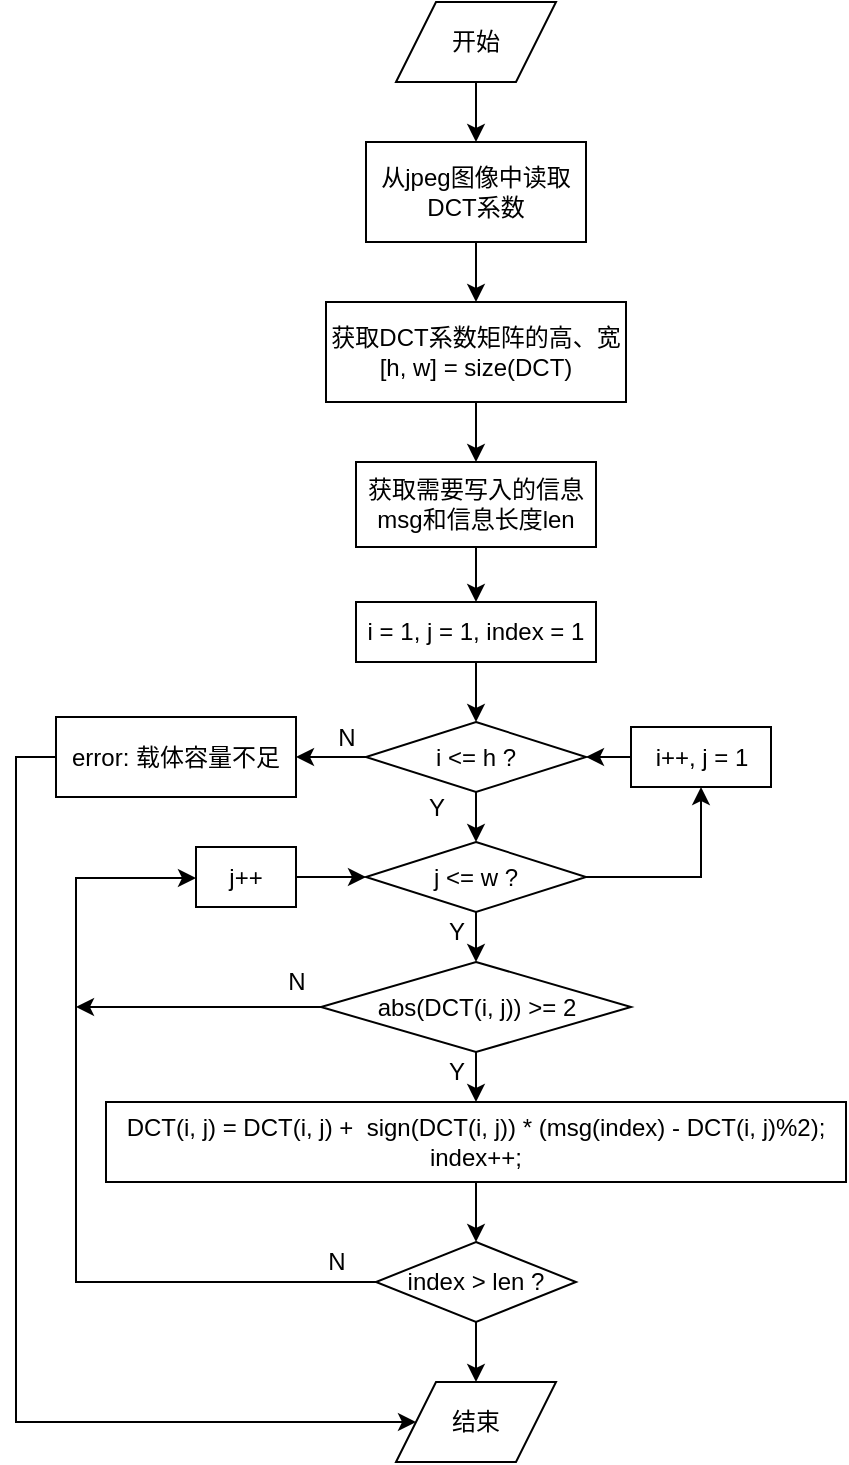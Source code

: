 <mxfile version="14.6.0" type="github">
  <diagram id="aFzxZkKyul_X_1EKVlJx" name="Page-1">
    <mxGraphModel dx="1148" dy="713" grid="1" gridSize="10" guides="1" tooltips="1" connect="1" arrows="1" fold="1" page="1" pageScale="1" pageWidth="850" pageHeight="1100" math="0" shadow="0">
      <root>
        <mxCell id="0" />
        <mxCell id="1" parent="0" />
        <mxCell id="gyy3-QgKAk2TTTREjQQV-3" value="" style="edgeStyle=orthogonalEdgeStyle;rounded=0;orthogonalLoop=1;jettySize=auto;html=1;" edge="1" parent="1" source="gyy3-QgKAk2TTTREjQQV-1" target="gyy3-QgKAk2TTTREjQQV-2">
          <mxGeometry relative="1" as="geometry" />
        </mxCell>
        <mxCell id="gyy3-QgKAk2TTTREjQQV-1" value="开始" style="shape=parallelogram;perimeter=parallelogramPerimeter;whiteSpace=wrap;html=1;fixedSize=1;" vertex="1" parent="1">
          <mxGeometry x="360" y="40" width="80" height="40" as="geometry" />
        </mxCell>
        <mxCell id="gyy3-QgKAk2TTTREjQQV-5" style="edgeStyle=orthogonalEdgeStyle;rounded=0;orthogonalLoop=1;jettySize=auto;html=1;" edge="1" parent="1" source="gyy3-QgKAk2TTTREjQQV-2" target="gyy3-QgKAk2TTTREjQQV-4">
          <mxGeometry relative="1" as="geometry" />
        </mxCell>
        <mxCell id="gyy3-QgKAk2TTTREjQQV-2" value="从jpeg图像中读取DCT系数" style="whiteSpace=wrap;html=1;" vertex="1" parent="1">
          <mxGeometry x="345" y="110" width="110" height="50" as="geometry" />
        </mxCell>
        <mxCell id="gyy3-QgKAk2TTTREjQQV-7" style="edgeStyle=orthogonalEdgeStyle;rounded=0;orthogonalLoop=1;jettySize=auto;html=1;" edge="1" parent="1" source="gyy3-QgKAk2TTTREjQQV-4" target="gyy3-QgKAk2TTTREjQQV-6">
          <mxGeometry relative="1" as="geometry" />
        </mxCell>
        <mxCell id="gyy3-QgKAk2TTTREjQQV-4" value="获取DCT系数矩阵的高、宽&lt;br&gt;[h, w] = size(DCT)" style="whiteSpace=wrap;html=1;" vertex="1" parent="1">
          <mxGeometry x="325" y="190" width="150" height="50" as="geometry" />
        </mxCell>
        <mxCell id="gyy3-QgKAk2TTTREjQQV-9" style="edgeStyle=orthogonalEdgeStyle;rounded=0;orthogonalLoop=1;jettySize=auto;html=1;" edge="1" parent="1" source="gyy3-QgKAk2TTTREjQQV-6" target="gyy3-QgKAk2TTTREjQQV-8">
          <mxGeometry relative="1" as="geometry" />
        </mxCell>
        <mxCell id="gyy3-QgKAk2TTTREjQQV-6" value="获取需要写入的信息msg和信息长度len" style="whiteSpace=wrap;html=1;" vertex="1" parent="1">
          <mxGeometry x="340" y="270" width="120" height="42.5" as="geometry" />
        </mxCell>
        <mxCell id="gyy3-QgKAk2TTTREjQQV-12" style="edgeStyle=orthogonalEdgeStyle;rounded=0;orthogonalLoop=1;jettySize=auto;html=1;" edge="1" parent="1" source="gyy3-QgKAk2TTTREjQQV-8" target="gyy3-QgKAk2TTTREjQQV-10">
          <mxGeometry relative="1" as="geometry" />
        </mxCell>
        <mxCell id="gyy3-QgKAk2TTTREjQQV-8" value="i = 1, j = 1, index = 1" style="whiteSpace=wrap;html=1;" vertex="1" parent="1">
          <mxGeometry x="340" y="340" width="120" height="30" as="geometry" />
        </mxCell>
        <mxCell id="gyy3-QgKAk2TTTREjQQV-13" style="edgeStyle=orthogonalEdgeStyle;rounded=0;orthogonalLoop=1;jettySize=auto;html=1;" edge="1" parent="1" source="gyy3-QgKAk2TTTREjQQV-10" target="gyy3-QgKAk2TTTREjQQV-11">
          <mxGeometry relative="1" as="geometry" />
        </mxCell>
        <mxCell id="gyy3-QgKAk2TTTREjQQV-37" style="edgeStyle=orthogonalEdgeStyle;rounded=0;orthogonalLoop=1;jettySize=auto;html=1;" edge="1" parent="1" source="gyy3-QgKAk2TTTREjQQV-10" target="gyy3-QgKAk2TTTREjQQV-36">
          <mxGeometry relative="1" as="geometry" />
        </mxCell>
        <mxCell id="gyy3-QgKAk2TTTREjQQV-10" value="i &amp;lt;= h ?" style="rhombus;whiteSpace=wrap;html=1;" vertex="1" parent="1">
          <mxGeometry x="345" y="400" width="110" height="35" as="geometry" />
        </mxCell>
        <mxCell id="gyy3-QgKAk2TTTREjQQV-15" value="" style="edgeStyle=orthogonalEdgeStyle;rounded=0;orthogonalLoop=1;jettySize=auto;html=1;" edge="1" parent="1" source="gyy3-QgKAk2TTTREjQQV-11" target="gyy3-QgKAk2TTTREjQQV-14">
          <mxGeometry relative="1" as="geometry" />
        </mxCell>
        <mxCell id="gyy3-QgKAk2TTTREjQQV-32" style="edgeStyle=orthogonalEdgeStyle;rounded=0;orthogonalLoop=1;jettySize=auto;html=1;" edge="1" parent="1" source="gyy3-QgKAk2TTTREjQQV-11" target="gyy3-QgKAk2TTTREjQQV-30">
          <mxGeometry relative="1" as="geometry" />
        </mxCell>
        <mxCell id="gyy3-QgKAk2TTTREjQQV-11" value="j &amp;lt;= w ?" style="rhombus;whiteSpace=wrap;html=1;" vertex="1" parent="1">
          <mxGeometry x="345" y="460" width="110" height="35" as="geometry" />
        </mxCell>
        <mxCell id="gyy3-QgKAk2TTTREjQQV-17" style="edgeStyle=orthogonalEdgeStyle;rounded=0;orthogonalLoop=1;jettySize=auto;html=1;entryX=0.5;entryY=0;entryDx=0;entryDy=0;" edge="1" parent="1" source="gyy3-QgKAk2TTTREjQQV-14" target="gyy3-QgKAk2TTTREjQQV-16">
          <mxGeometry relative="1" as="geometry" />
        </mxCell>
        <mxCell id="gyy3-QgKAk2TTTREjQQV-24" style="edgeStyle=orthogonalEdgeStyle;rounded=0;orthogonalLoop=1;jettySize=auto;html=1;" edge="1" parent="1" source="gyy3-QgKAk2TTTREjQQV-14">
          <mxGeometry relative="1" as="geometry">
            <mxPoint x="200" y="542.5" as="targetPoint" />
          </mxGeometry>
        </mxCell>
        <mxCell id="gyy3-QgKAk2TTTREjQQV-14" value="abs(DCT(i, j)) &amp;gt;= 2" style="rhombus;whiteSpace=wrap;html=1;" vertex="1" parent="1">
          <mxGeometry x="322.5" y="520" width="155" height="45" as="geometry" />
        </mxCell>
        <mxCell id="gyy3-QgKAk2TTTREjQQV-19" style="edgeStyle=orthogonalEdgeStyle;rounded=0;orthogonalLoop=1;jettySize=auto;html=1;" edge="1" parent="1" source="gyy3-QgKAk2TTTREjQQV-16" target="gyy3-QgKAk2TTTREjQQV-18">
          <mxGeometry relative="1" as="geometry" />
        </mxCell>
        <mxCell id="gyy3-QgKAk2TTTREjQQV-16" value="DCT(i, j) = DCT(i, j) +&amp;nbsp; sign(DCT(i, j)) * (msg(index) - DCT(i, j)%2);&lt;br&gt;index++;" style="whiteSpace=wrap;html=1;" vertex="1" parent="1">
          <mxGeometry x="215" y="590" width="370" height="40" as="geometry" />
        </mxCell>
        <mxCell id="gyy3-QgKAk2TTTREjQQV-23" style="edgeStyle=orthogonalEdgeStyle;rounded=0;orthogonalLoop=1;jettySize=auto;html=1;" edge="1" parent="1" source="gyy3-QgKAk2TTTREjQQV-18" target="gyy3-QgKAk2TTTREjQQV-21">
          <mxGeometry relative="1" as="geometry">
            <Array as="points">
              <mxPoint x="200" y="680" />
              <mxPoint x="200" y="478" />
            </Array>
          </mxGeometry>
        </mxCell>
        <mxCell id="gyy3-QgKAk2TTTREjQQV-35" style="edgeStyle=orthogonalEdgeStyle;rounded=0;orthogonalLoop=1;jettySize=auto;html=1;" edge="1" parent="1" source="gyy3-QgKAk2TTTREjQQV-18" target="gyy3-QgKAk2TTTREjQQV-34">
          <mxGeometry relative="1" as="geometry" />
        </mxCell>
        <mxCell id="gyy3-QgKAk2TTTREjQQV-18" value="index &amp;gt; len ?" style="rhombus;whiteSpace=wrap;html=1;" vertex="1" parent="1">
          <mxGeometry x="350" y="660" width="100" height="40" as="geometry" />
        </mxCell>
        <mxCell id="gyy3-QgKAk2TTTREjQQV-22" style="edgeStyle=orthogonalEdgeStyle;rounded=0;orthogonalLoop=1;jettySize=auto;html=1;entryX=0;entryY=0.5;entryDx=0;entryDy=0;" edge="1" parent="1" source="gyy3-QgKAk2TTTREjQQV-21" target="gyy3-QgKAk2TTTREjQQV-11">
          <mxGeometry relative="1" as="geometry" />
        </mxCell>
        <mxCell id="gyy3-QgKAk2TTTREjQQV-21" value="j++" style="whiteSpace=wrap;html=1;" vertex="1" parent="1">
          <mxGeometry x="260" y="462.5" width="50" height="30" as="geometry" />
        </mxCell>
        <mxCell id="gyy3-QgKAk2TTTREjQQV-25" value="Y" style="text;html=1;align=center;verticalAlign=middle;resizable=0;points=[];autosize=1;strokeColor=none;" vertex="1" parent="1">
          <mxGeometry x="380" y="565" width="20" height="20" as="geometry" />
        </mxCell>
        <mxCell id="gyy3-QgKAk2TTTREjQQV-26" value="N" style="text;html=1;align=center;verticalAlign=middle;resizable=0;points=[];autosize=1;strokeColor=none;" vertex="1" parent="1">
          <mxGeometry x="300" y="520" width="20" height="20" as="geometry" />
        </mxCell>
        <mxCell id="gyy3-QgKAk2TTTREjQQV-27" value="N" style="text;html=1;align=center;verticalAlign=middle;resizable=0;points=[];autosize=1;strokeColor=none;" vertex="1" parent="1">
          <mxGeometry x="320" y="660" width="20" height="20" as="geometry" />
        </mxCell>
        <mxCell id="gyy3-QgKAk2TTTREjQQV-28" value="Y" style="text;html=1;align=center;verticalAlign=middle;resizable=0;points=[];autosize=1;strokeColor=none;" vertex="1" parent="1">
          <mxGeometry x="380" y="495" width="20" height="20" as="geometry" />
        </mxCell>
        <mxCell id="gyy3-QgKAk2TTTREjQQV-31" style="edgeStyle=orthogonalEdgeStyle;rounded=0;orthogonalLoop=1;jettySize=auto;html=1;" edge="1" parent="1" source="gyy3-QgKAk2TTTREjQQV-30" target="gyy3-QgKAk2TTTREjQQV-10">
          <mxGeometry relative="1" as="geometry" />
        </mxCell>
        <mxCell id="gyy3-QgKAk2TTTREjQQV-30" value="i++, j = 1" style="whiteSpace=wrap;html=1;" vertex="1" parent="1">
          <mxGeometry x="477.5" y="402.5" width="70" height="30" as="geometry" />
        </mxCell>
        <mxCell id="gyy3-QgKAk2TTTREjQQV-33" value="Y" style="text;html=1;align=center;verticalAlign=middle;resizable=0;points=[];autosize=1;strokeColor=none;" vertex="1" parent="1">
          <mxGeometry x="370" y="432.5" width="20" height="20" as="geometry" />
        </mxCell>
        <mxCell id="gyy3-QgKAk2TTTREjQQV-34" value="结束" style="shape=parallelogram;perimeter=parallelogramPerimeter;whiteSpace=wrap;html=1;fixedSize=1;" vertex="1" parent="1">
          <mxGeometry x="360" y="730" width="80" height="40" as="geometry" />
        </mxCell>
        <mxCell id="gyy3-QgKAk2TTTREjQQV-40" style="edgeStyle=orthogonalEdgeStyle;rounded=0;orthogonalLoop=1;jettySize=auto;html=1;" edge="1" parent="1" source="gyy3-QgKAk2TTTREjQQV-36" target="gyy3-QgKAk2TTTREjQQV-34">
          <mxGeometry relative="1" as="geometry">
            <Array as="points">
              <mxPoint x="170" y="418" />
              <mxPoint x="170" y="750" />
            </Array>
          </mxGeometry>
        </mxCell>
        <mxCell id="gyy3-QgKAk2TTTREjQQV-36" value="error: 载体容量不足" style="whiteSpace=wrap;html=1;" vertex="1" parent="1">
          <mxGeometry x="190" y="397.5" width="120" height="40" as="geometry" />
        </mxCell>
        <mxCell id="gyy3-QgKAk2TTTREjQQV-41" value="N" style="text;html=1;align=center;verticalAlign=middle;resizable=0;points=[];autosize=1;strokeColor=none;" vertex="1" parent="1">
          <mxGeometry x="325" y="397.5" width="20" height="20" as="geometry" />
        </mxCell>
      </root>
    </mxGraphModel>
  </diagram>
</mxfile>
